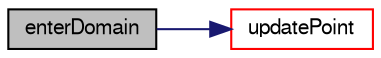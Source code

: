 digraph "enterDomain"
{
  bgcolor="transparent";
  edge [fontname="FreeSans",fontsize="10",labelfontname="FreeSans",labelfontsize="10"];
  node [fontname="FreeSans",fontsize="10",shape=record];
  rankdir="LR";
  Node192 [label="enterDomain",height=0.2,width=0.4,color="black", fillcolor="grey75", style="filled", fontcolor="black"];
  Node192 -> Node193 [color="midnightblue",fontsize="10",style="solid",fontname="FreeSans"];
  Node193 [label="updatePoint",height=0.2,width=0.4,color="red",URL="$a23326.html#a1104968575b76a94c8b893fec4477f18",tooltip="Influence of edge on point. "];
}
